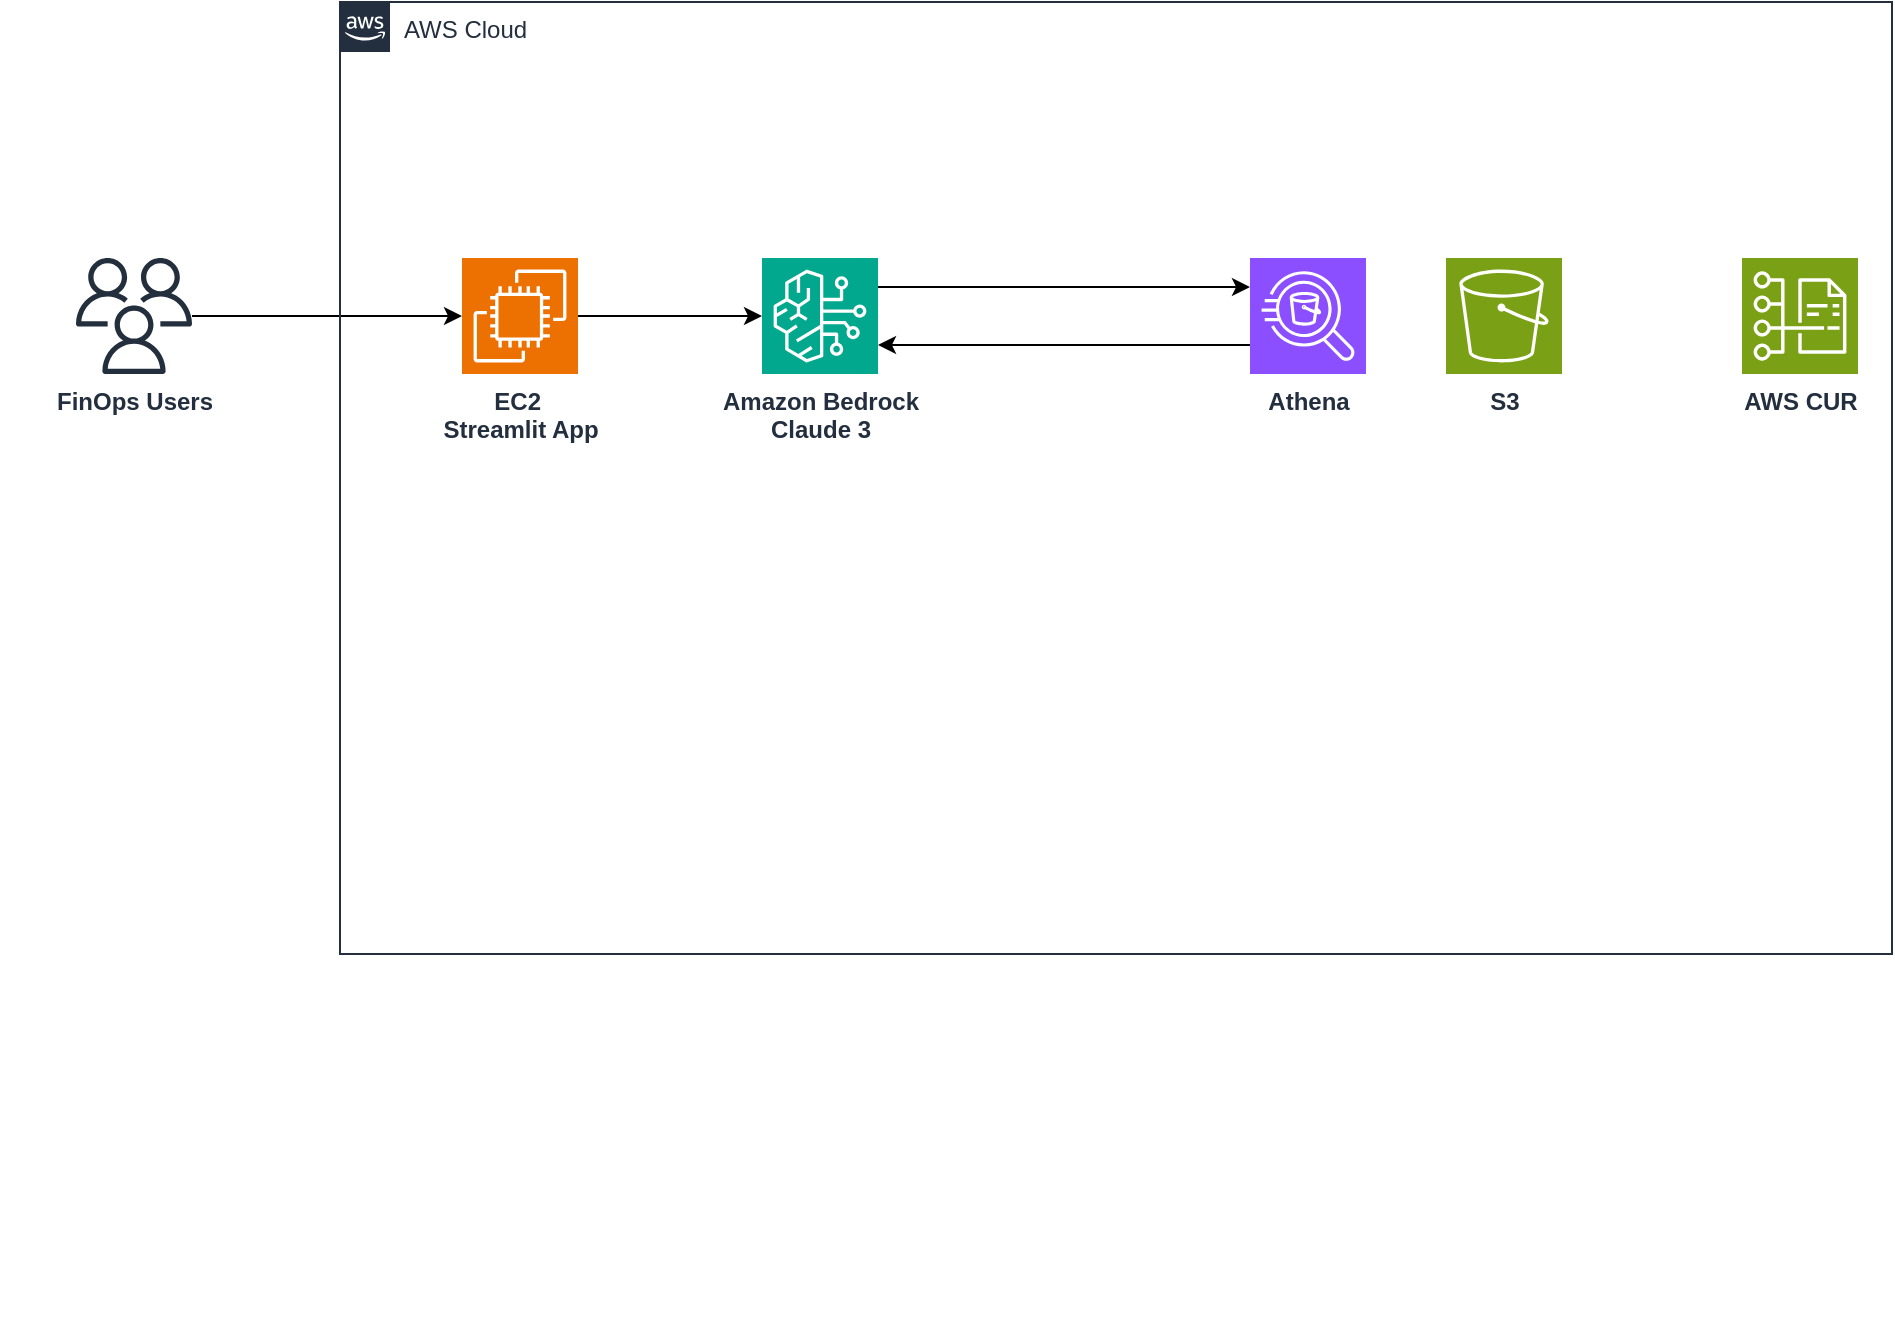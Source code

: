 <mxfile version="26.0.4">
  <diagram name="Page-1" id="WC2RLoeFTgfo7qM5oMjd">
    <mxGraphModel dx="954" dy="577" grid="0" gridSize="10" guides="1" tooltips="1" connect="1" arrows="1" fold="1" page="0" pageScale="1" pageWidth="850" pageHeight="1100" math="0" shadow="0">
      <root>
        <mxCell id="0" />
        <mxCell id="1" parent="0" />
        <mxCell id="bOACX9tL4hwP7ODfwxjM-1" value="" style="shape=image;verticalLabelPosition=bottom;labelBackgroundColor=default;verticalAlign=top;aspect=fixed;imageAspect=0;image=https://d2908q01vomqb2.cloudfront.net/f1f836cb4ea6efb2a0b1b99f41ad8b103eff4b59/2024/09/02/Screenshot-2024-09-02-at-11.47.35%E2%80%AFAM.png;" vertex="1" parent="1">
          <mxGeometry x="60" y="400" width="710" height="327.79" as="geometry" />
        </mxCell>
        <mxCell id="bOACX9tL4hwP7ODfwxjM-10" style="edgeStyle=orthogonalEdgeStyle;rounded=0;orthogonalLoop=1;jettySize=auto;html=1;" edge="1" parent="1" source="bOACX9tL4hwP7ODfwxjM-2" target="bOACX9tL4hwP7ODfwxjM-8">
          <mxGeometry relative="1" as="geometry" />
        </mxCell>
        <mxCell id="bOACX9tL4hwP7ODfwxjM-2" value="FinOps Users" style="sketch=0;outlineConnect=0;fontColor=#232F3E;gradientColor=none;fillColor=#232F3D;strokeColor=none;dashed=0;verticalLabelPosition=bottom;verticalAlign=top;align=center;html=1;fontSize=12;fontStyle=1;aspect=fixed;pointerEvents=1;shape=mxgraph.aws4.users;" vertex="1" parent="1">
          <mxGeometry x="98" y="188" width="58" height="58" as="geometry" />
        </mxCell>
        <mxCell id="bOACX9tL4hwP7ODfwxjM-3" value="AWS Cloud" style="points=[[0,0],[0.25,0],[0.5,0],[0.75,0],[1,0],[1,0.25],[1,0.5],[1,0.75],[1,1],[0.75,1],[0.5,1],[0.25,1],[0,1],[0,0.75],[0,0.5],[0,0.25]];outlineConnect=0;gradientColor=none;html=1;whiteSpace=wrap;fontSize=12;fontStyle=0;container=1;pointerEvents=0;collapsible=0;recursiveResize=0;shape=mxgraph.aws4.group;grIcon=mxgraph.aws4.group_aws_cloud_alt;strokeColor=#232F3E;fillColor=none;verticalAlign=top;align=left;spacingLeft=30;fontColor=#232F3E;dashed=0;" vertex="1" parent="1">
          <mxGeometry x="230" y="60" width="776" height="476" as="geometry" />
        </mxCell>
        <mxCell id="bOACX9tL4hwP7ODfwxjM-9" style="edgeStyle=orthogonalEdgeStyle;rounded=0;orthogonalLoop=1;jettySize=auto;html=1;" edge="1" parent="bOACX9tL4hwP7ODfwxjM-3" source="bOACX9tL4hwP7ODfwxjM-8" target="bOACX9tL4hwP7ODfwxjM-6">
          <mxGeometry relative="1" as="geometry" />
        </mxCell>
        <mxCell id="bOACX9tL4hwP7ODfwxjM-8" value="EC2&amp;nbsp;&lt;div&gt;Streamlit App&lt;/div&gt;" style="sketch=0;points=[[0,0,0],[0.25,0,0],[0.5,0,0],[0.75,0,0],[1,0,0],[0,1,0],[0.25,1,0],[0.5,1,0],[0.75,1,0],[1,1,0],[0,0.25,0],[0,0.5,0],[0,0.75,0],[1,0.25,0],[1,0.5,0],[1,0.75,0]];outlineConnect=0;fontColor=#232F3E;fillColor=#ED7100;strokeColor=#ffffff;dashed=0;verticalLabelPosition=bottom;verticalAlign=top;align=center;html=1;fontSize=12;fontStyle=1;aspect=fixed;shape=mxgraph.aws4.resourceIcon;resIcon=mxgraph.aws4.ec2;" vertex="1" parent="bOACX9tL4hwP7ODfwxjM-3">
          <mxGeometry x="61" y="128" width="58" height="58" as="geometry" />
        </mxCell>
        <mxCell id="bOACX9tL4hwP7ODfwxjM-6" value="Amazon Bedrock&lt;div&gt;Claude 3&lt;/div&gt;" style="sketch=0;points=[[0,0,0],[0.25,0,0],[0.5,0,0],[0.75,0,0],[1,0,0],[0,1,0],[0.25,1,0],[0.5,1,0],[0.75,1,0],[1,1,0],[0,0.25,0],[0,0.5,0],[0,0.75,0],[1,0.25,0],[1,0.5,0],[1,0.75,0]];outlineConnect=0;fontColor=#232F3E;fillColor=#01A88D;strokeColor=#ffffff;dashed=0;verticalLabelPosition=bottom;verticalAlign=top;align=center;html=1;fontSize=12;fontStyle=1;aspect=fixed;shape=mxgraph.aws4.resourceIcon;resIcon=mxgraph.aws4.bedrock;" vertex="1" parent="bOACX9tL4hwP7ODfwxjM-3">
          <mxGeometry x="211" y="128" width="58" height="58" as="geometry" />
        </mxCell>
        <mxCell id="bOACX9tL4hwP7ODfwxjM-5" value="Athena" style="sketch=0;points=[[0,0,0],[0.25,0,0],[0.5,0,0],[0.75,0,0],[1,0,0],[0,1,0],[0.25,1,0],[0.5,1,0],[0.75,1,0],[1,1,0],[0,0.25,0],[0,0.5,0],[0,0.75,0],[1,0.25,0],[1,0.5,0],[1,0.75,0]];outlineConnect=0;fontColor=#232F3E;fillColor=#8C4FFF;strokeColor=#ffffff;dashed=0;verticalLabelPosition=bottom;verticalAlign=top;align=center;html=1;fontSize=12;fontStyle=1;aspect=fixed;shape=mxgraph.aws4.resourceIcon;resIcon=mxgraph.aws4.athena;" vertex="1" parent="bOACX9tL4hwP7ODfwxjM-3">
          <mxGeometry x="455" y="128" width="58" height="58" as="geometry" />
        </mxCell>
        <mxCell id="bOACX9tL4hwP7ODfwxjM-4" value="S3" style="sketch=0;points=[[0,0,0],[0.25,0,0],[0.5,0,0],[0.75,0,0],[1,0,0],[0,1,0],[0.25,1,0],[0.5,1,0],[0.75,1,0],[1,1,0],[0,0.25,0],[0,0.5,0],[0,0.75,0],[1,0.25,0],[1,0.5,0],[1,0.75,0]];outlineConnect=0;fontColor=#232F3E;fillColor=#7AA116;strokeColor=#ffffff;dashed=0;verticalLabelPosition=bottom;verticalAlign=top;align=center;html=1;fontSize=12;fontStyle=1;aspect=fixed;shape=mxgraph.aws4.resourceIcon;resIcon=mxgraph.aws4.s3;" vertex="1" parent="bOACX9tL4hwP7ODfwxjM-3">
          <mxGeometry x="553" y="128" width="58" height="58" as="geometry" />
        </mxCell>
        <mxCell id="bOACX9tL4hwP7ODfwxjM-7" value="AWS CUR" style="sketch=0;points=[[0,0,0],[0.25,0,0],[0.5,0,0],[0.75,0,0],[1,0,0],[0,1,0],[0.25,1,0],[0.5,1,0],[0.75,1,0],[1,1,0],[0,0.25,0],[0,0.5,0],[0,0.75,0],[1,0.25,0],[1,0.5,0],[1,0.75,0]];outlineConnect=0;fontColor=#232F3E;fillColor=#7AA116;strokeColor=#ffffff;dashed=0;verticalLabelPosition=bottom;verticalAlign=top;align=center;html=1;fontSize=12;fontStyle=1;aspect=fixed;shape=mxgraph.aws4.resourceIcon;resIcon=mxgraph.aws4.cost_and_usage_report;" vertex="1" parent="bOACX9tL4hwP7ODfwxjM-3">
          <mxGeometry x="701" y="128" width="58" height="58" as="geometry" />
        </mxCell>
        <mxCell id="bOACX9tL4hwP7ODfwxjM-13" style="edgeStyle=orthogonalEdgeStyle;rounded=0;orthogonalLoop=1;jettySize=auto;html=1;exitX=1;exitY=0.25;exitDx=0;exitDy=0;exitPerimeter=0;entryX=0;entryY=0.25;entryDx=0;entryDy=0;entryPerimeter=0;" edge="1" parent="bOACX9tL4hwP7ODfwxjM-3" source="bOACX9tL4hwP7ODfwxjM-6" target="bOACX9tL4hwP7ODfwxjM-5">
          <mxGeometry relative="1" as="geometry" />
        </mxCell>
        <mxCell id="bOACX9tL4hwP7ODfwxjM-14" style="edgeStyle=orthogonalEdgeStyle;rounded=0;orthogonalLoop=1;jettySize=auto;html=1;exitX=1;exitY=0.75;exitDx=0;exitDy=0;exitPerimeter=0;entryX=0;entryY=0.75;entryDx=0;entryDy=0;entryPerimeter=0;startArrow=classic;startFill=1;endArrow=none;endFill=0;" edge="1" parent="bOACX9tL4hwP7ODfwxjM-3" source="bOACX9tL4hwP7ODfwxjM-6" target="bOACX9tL4hwP7ODfwxjM-5">
          <mxGeometry relative="1" as="geometry" />
        </mxCell>
      </root>
    </mxGraphModel>
  </diagram>
</mxfile>

